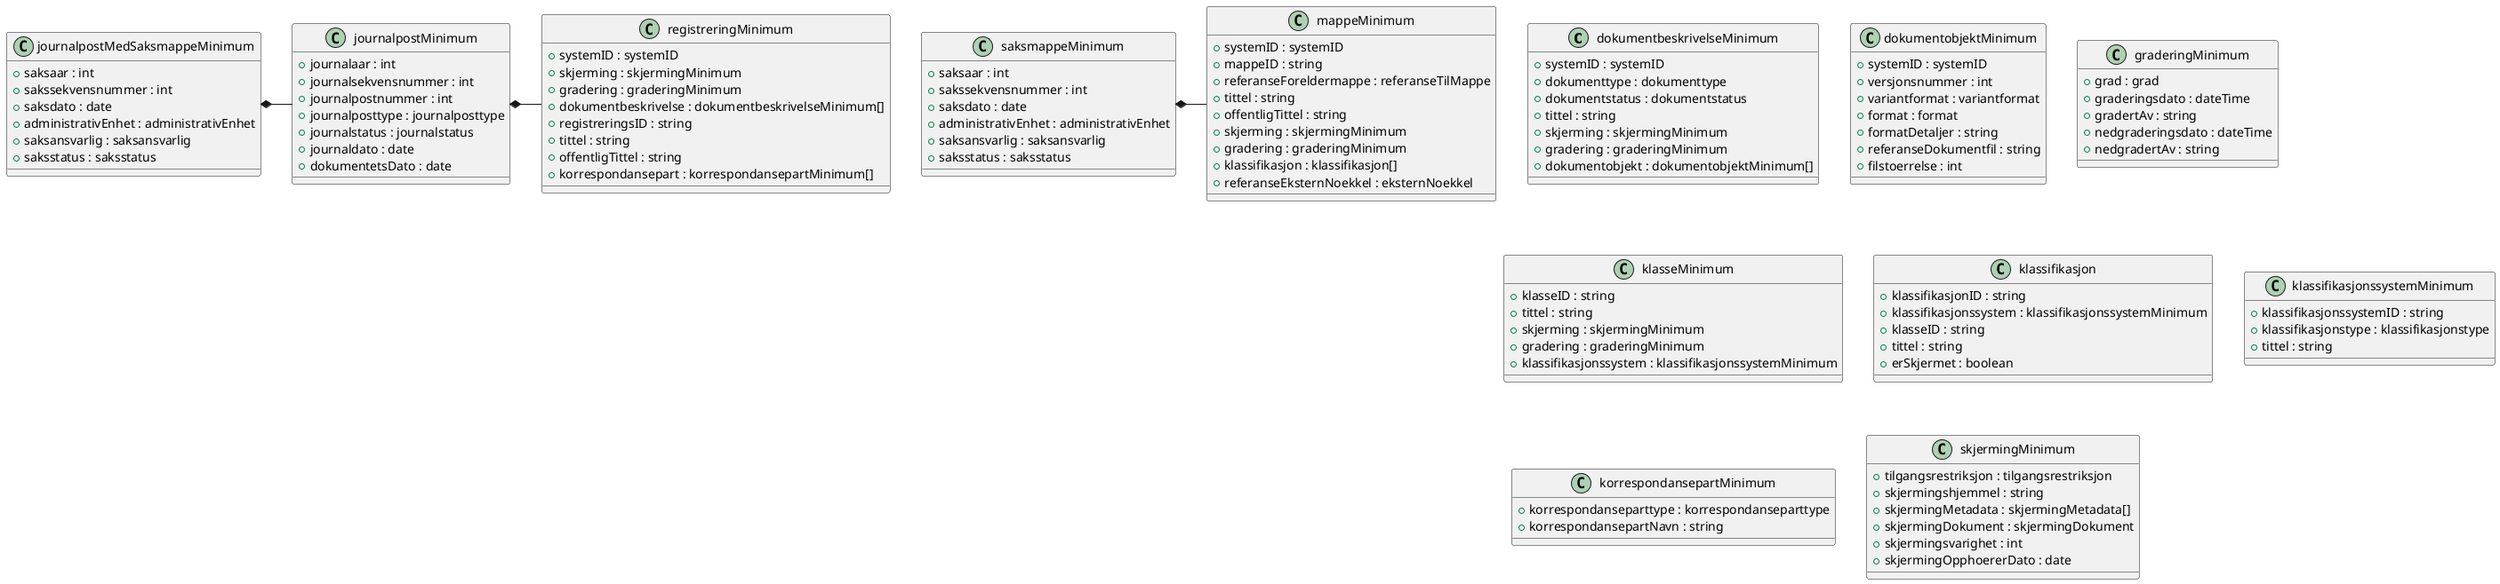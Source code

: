 @startuml

class dokumentbeskrivelseMinimum {
    +systemID : systemID
    +dokumenttype : dokumenttype
    +dokumentstatus : dokumentstatus
    +tittel : string
    +skjerming : skjermingMinimum
    +gradering : graderingMinimum
    +dokumentobjekt : dokumentobjektMinimum[]
}
class dokumentobjektMinimum {
    +systemID : systemID
    +versjonsnummer : int
    +variantformat : variantformat
    +format : format
    +formatDetaljer : string
    +referanseDokumentfil : string
    +filstoerrelse : int
}
class graderingMinimum {
    +grad : grad
    +graderingsdato : dateTime
    +gradertAv : string
    +nedgraderingsdato : dateTime
    +nedgradertAv : string
}
class journalpostMedSaksmappeMinimum {
    +saksaar : int
    +sakssekvensnummer : int
    +saksdato : date
    +administrativEnhet : administrativEnhet
    +saksansvarlig : saksansvarlig
    +saksstatus : saksstatus
}
journalpostMedSaksmappeMinimum *- journalpostMinimum
class journalpostMinimum {
    +journalaar : int
    +journalsekvensnummer : int
    +journalpostnummer : int
    +journalposttype : journalposttype
    +journalstatus : journalstatus
    +journaldato : date
    +dokumentetsDato : date
}
journalpostMinimum *- registreringMinimum
class klasseMinimum {
    +klasseID : string
    +tittel : string
    +skjerming : skjermingMinimum
    +gradering : graderingMinimum
    +klassifikasjonssystem : klassifikasjonssystemMinimum
}
class klassifikasjon {
    +klassifikasjonID : string
    +klassifikasjonssystem : klassifikasjonssystemMinimum
    +klasseID : string
    +tittel : string
    +erSkjermet : boolean
}
class klassifikasjonssystemMinimum {
    +klassifikasjonssystemID : string
    +klassifikasjonstype : klassifikasjonstype
    +tittel : string
}
class korrespondansepartMinimum {
    +korrespondanseparttype : korrespondanseparttype
    +korrespondansepartNavn : string
}
class mappeMinimum {
    +systemID : systemID
    +mappeID : string
    +referanseForeldermappe : referanseTilMappe
    +tittel : string
    +offentligTittel : string
    +skjerming : skjermingMinimum
    +gradering : graderingMinimum
    +klassifikasjon : klassifikasjon[]
    +referanseEksternNoekkel : eksternNoekkel
}
class registreringMinimum {
    +systemID : systemID
    +skjerming : skjermingMinimum
    +gradering : graderingMinimum
    +dokumentbeskrivelse : dokumentbeskrivelseMinimum[]
    +registreringsID : string
    +tittel : string
    +offentligTittel : string
    +korrespondansepart : korrespondansepartMinimum[]
}
class saksmappeMinimum {
    +saksaar : int
    +sakssekvensnummer : int
    +saksdato : date
    +administrativEnhet : administrativEnhet
    +saksansvarlig : saksansvarlig
    +saksstatus : saksstatus
}
saksmappeMinimum *- mappeMinimum
class skjermingMinimum {
    +tilgangsrestriksjon : tilgangsrestriksjon
    +skjermingshjemmel : string
    +skjermingMetadata : skjermingMetadata[]
    +skjermingDokument : skjermingDokument
    +skjermingsvarighet : int
    +skjermingOpphoererDato : date
}

@enduml
